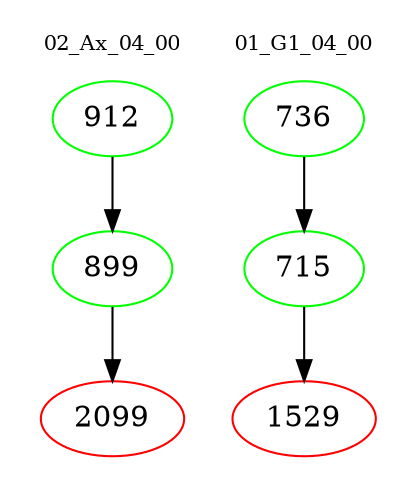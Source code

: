 digraph{
subgraph cluster_0 {
color = white
label = "02_Ax_04_00";
fontsize=10;
T0_912 [label="912", color="green"]
T0_912 -> T0_899 [color="black"]
T0_899 [label="899", color="green"]
T0_899 -> T0_2099 [color="black"]
T0_2099 [label="2099", color="red"]
}
subgraph cluster_1 {
color = white
label = "01_G1_04_00";
fontsize=10;
T1_736 [label="736", color="green"]
T1_736 -> T1_715 [color="black"]
T1_715 [label="715", color="green"]
T1_715 -> T1_1529 [color="black"]
T1_1529 [label="1529", color="red"]
}
}
